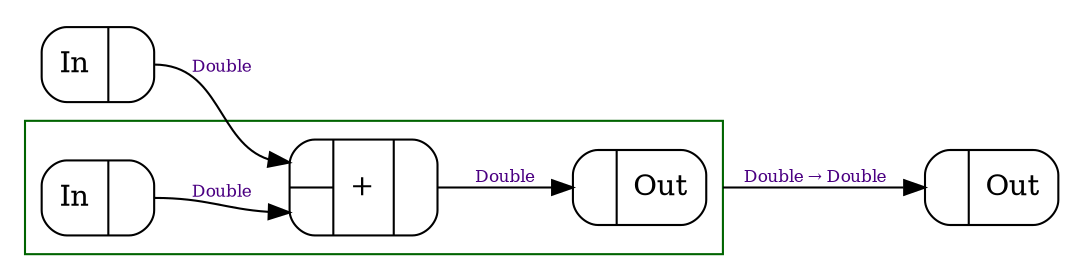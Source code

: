 digraph add {
  margin=0
  compound=true
  rankdir=LR
  node [shape=Mrecord]
  edge [fontsize=8,fontcolor=indigo]
  bgcolor=transparent
  nslimit=20
  subgraph clusterc0 { label=""; color=white; margin=0; c0 [label="{In|{<Out0>}}"] }
  subgraph cluster_4 {
    margin=8
    fontsize=20
    labeljust=r
    color=DarkGreen
    c2 [label="{{<In0>|<In1>}|+|{<Out0>}}"]
    c1 [label="{In|{<Out0>}}"]
    c3 [label="{{<In0>}|Out}"]
    c0:Out0 -> c2:In0 [label="Double"]
    c1:Out0 -> c2:In1 [label="Double"]
    c2:Out0 -> c3:In0 [label="Double"]
  }
  subgraph clusterc5 { label=""; color=white; margin=0; c5 [label="{{<In0>}|Out}"] }
  c3 -> c5:In0 [ltail=cluster_4,label="Double → Double"]
}

